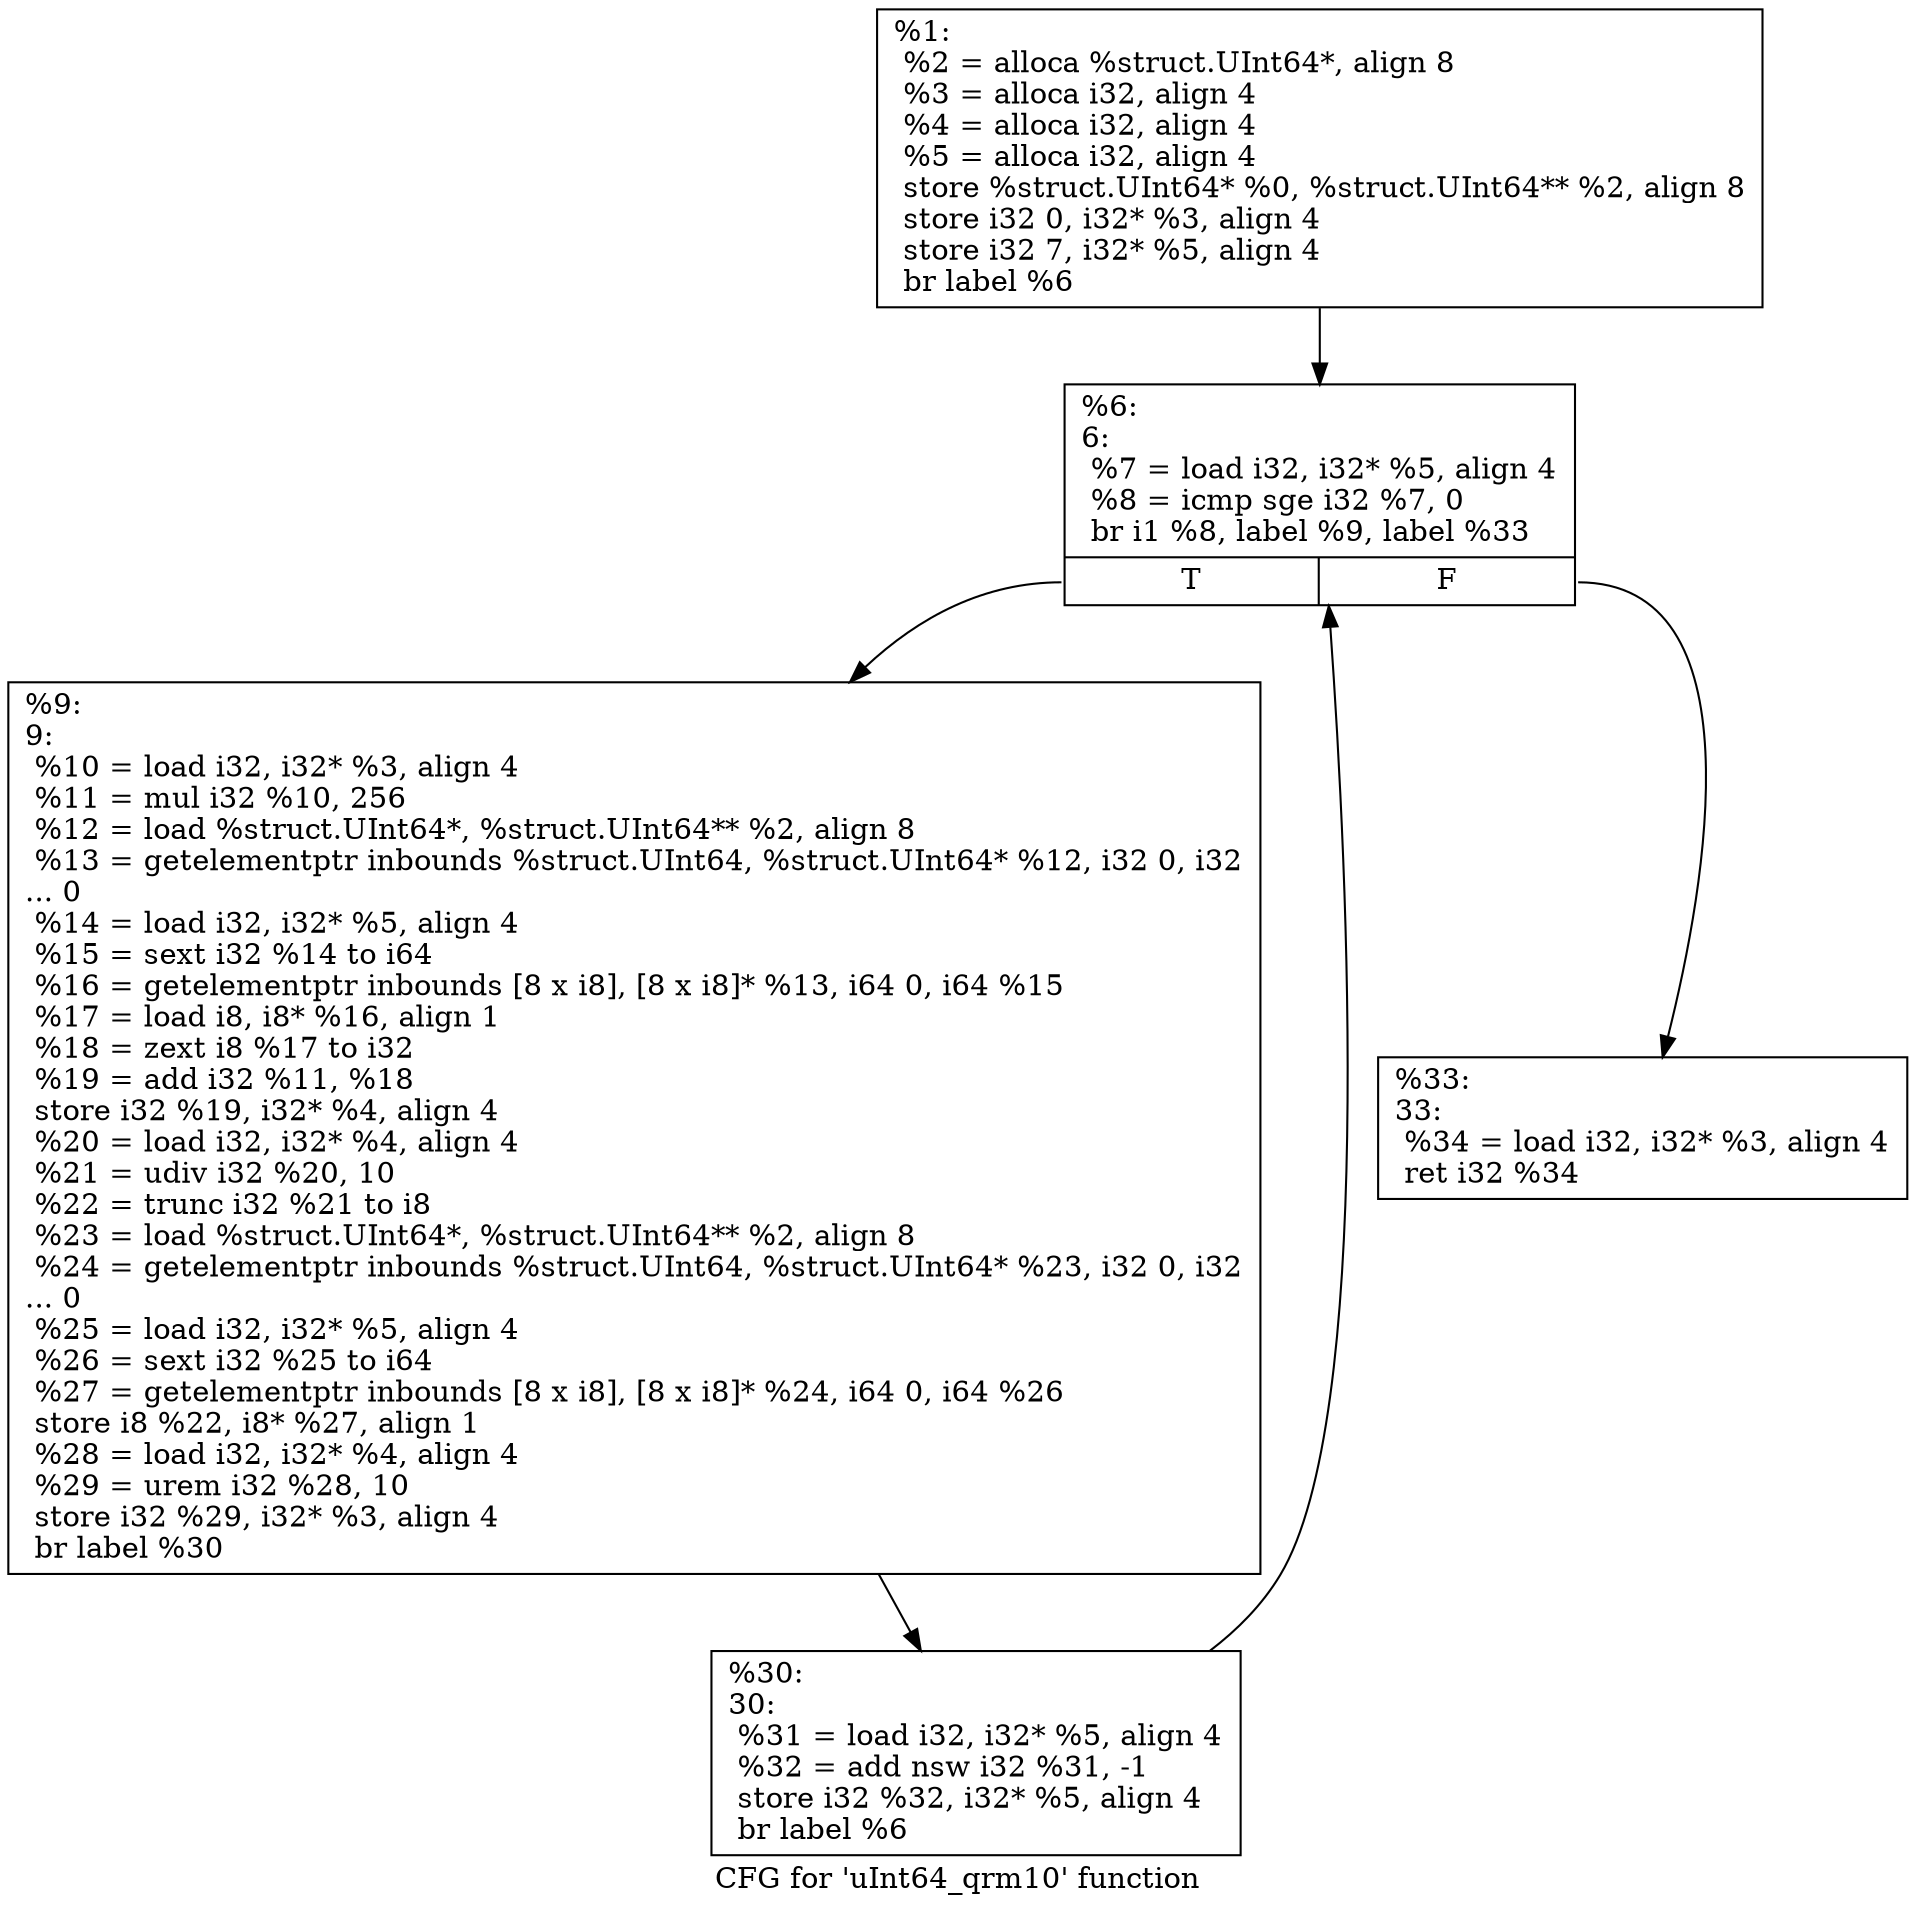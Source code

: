 digraph "CFG for 'uInt64_qrm10' function" {
	label="CFG for 'uInt64_qrm10' function";

	Node0x1c8a670 [shape=record,label="{%1:\l  %2 = alloca %struct.UInt64*, align 8\l  %3 = alloca i32, align 4\l  %4 = alloca i32, align 4\l  %5 = alloca i32, align 4\l  store %struct.UInt64* %0, %struct.UInt64** %2, align 8\l  store i32 0, i32* %3, align 4\l  store i32 7, i32* %5, align 4\l  br label %6\l}"];
	Node0x1c8a670 -> Node0x1c8b8c0;
	Node0x1c8b8c0 [shape=record,label="{%6:\l6:                                                \l  %7 = load i32, i32* %5, align 4\l  %8 = icmp sge i32 %7, 0\l  br i1 %8, label %9, label %33\l|{<s0>T|<s1>F}}"];
	Node0x1c8b8c0:s0 -> Node0x1c8d3c0;
	Node0x1c8b8c0:s1 -> Node0x1c8d460;
	Node0x1c8d3c0 [shape=record,label="{%9:\l9:                                                \l  %10 = load i32, i32* %3, align 4\l  %11 = mul i32 %10, 256\l  %12 = load %struct.UInt64*, %struct.UInt64** %2, align 8\l  %13 = getelementptr inbounds %struct.UInt64, %struct.UInt64* %12, i32 0, i32\l... 0\l  %14 = load i32, i32* %5, align 4\l  %15 = sext i32 %14 to i64\l  %16 = getelementptr inbounds [8 x i8], [8 x i8]* %13, i64 0, i64 %15\l  %17 = load i8, i8* %16, align 1\l  %18 = zext i8 %17 to i32\l  %19 = add i32 %11, %18\l  store i32 %19, i32* %4, align 4\l  %20 = load i32, i32* %4, align 4\l  %21 = udiv i32 %20, 10\l  %22 = trunc i32 %21 to i8\l  %23 = load %struct.UInt64*, %struct.UInt64** %2, align 8\l  %24 = getelementptr inbounds %struct.UInt64, %struct.UInt64* %23, i32 0, i32\l... 0\l  %25 = load i32, i32* %5, align 4\l  %26 = sext i32 %25 to i64\l  %27 = getelementptr inbounds [8 x i8], [8 x i8]* %24, i64 0, i64 %26\l  store i8 %22, i8* %27, align 1\l  %28 = load i32, i32* %4, align 4\l  %29 = urem i32 %28, 10\l  store i32 %29, i32* %3, align 4\l  br label %30\l}"];
	Node0x1c8d3c0 -> Node0x1c8d410;
	Node0x1c8d410 [shape=record,label="{%30:\l30:                                               \l  %31 = load i32, i32* %5, align 4\l  %32 = add nsw i32 %31, -1\l  store i32 %32, i32* %5, align 4\l  br label %6\l}"];
	Node0x1c8d410 -> Node0x1c8b8c0;
	Node0x1c8d460 [shape=record,label="{%33:\l33:                                               \l  %34 = load i32, i32* %3, align 4\l  ret i32 %34\l}"];
}
